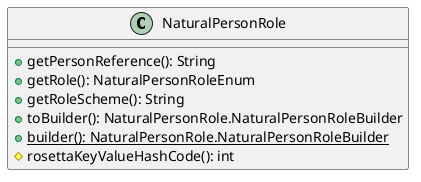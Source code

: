 @startuml

    class NaturalPersonRole [[NaturalPersonRole.html]] {
        +getPersonReference(): String
        +getRole(): NaturalPersonRoleEnum
        +getRoleScheme(): String
        +toBuilder(): NaturalPersonRole.NaturalPersonRoleBuilder
        {static} +builder(): NaturalPersonRole.NaturalPersonRoleBuilder
        #rosettaKeyValueHashCode(): int
    }

@enduml
